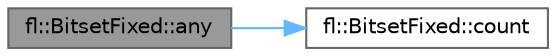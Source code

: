 digraph "fl::BitsetFixed::any"
{
 // INTERACTIVE_SVG=YES
 // LATEX_PDF_SIZE
  bgcolor="transparent";
  edge [fontname=Helvetica,fontsize=10,labelfontname=Helvetica,labelfontsize=10];
  node [fontname=Helvetica,fontsize=10,shape=box,height=0.2,width=0.4];
  rankdir="LR";
  Node1 [id="Node000001",label="fl::BitsetFixed::any",height=0.2,width=0.4,color="gray40", fillcolor="grey60", style="filled", fontcolor="black",tooltip="Queries."];
  Node1 -> Node2 [id="edge1_Node000001_Node000002",color="steelblue1",style="solid",tooltip=" "];
  Node2 [id="Node000002",label="fl::BitsetFixed::count",height=0.2,width=0.4,color="grey40", fillcolor="white", style="filled",URL="$dd/d03/classfl_1_1_bitset_fixed_ab44570795eb3aa5d8a5b8bdeef50c679.html#ab44570795eb3aa5d8a5b8bdeef50c679",tooltip="Returns the number of set bits."];
}
